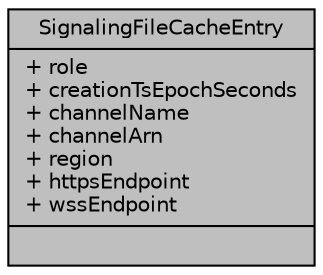 digraph "SignalingFileCacheEntry"
{
 // LATEX_PDF_SIZE
  edge [fontname="Helvetica",fontsize="10",labelfontname="Helvetica",labelfontsize="10"];
  node [fontname="Helvetica",fontsize="10",shape=record];
  Node1 [label="{SignalingFileCacheEntry\n|+ role\l+ creationTsEpochSeconds\l+ channelName\l+ channelArn\l+ region\l+ httpsEndpoint\l+ wssEndpoint\l|}",height=0.2,width=0.4,color="black", fillcolor="grey75", style="filled", fontcolor="black",tooltip=" "];
}
